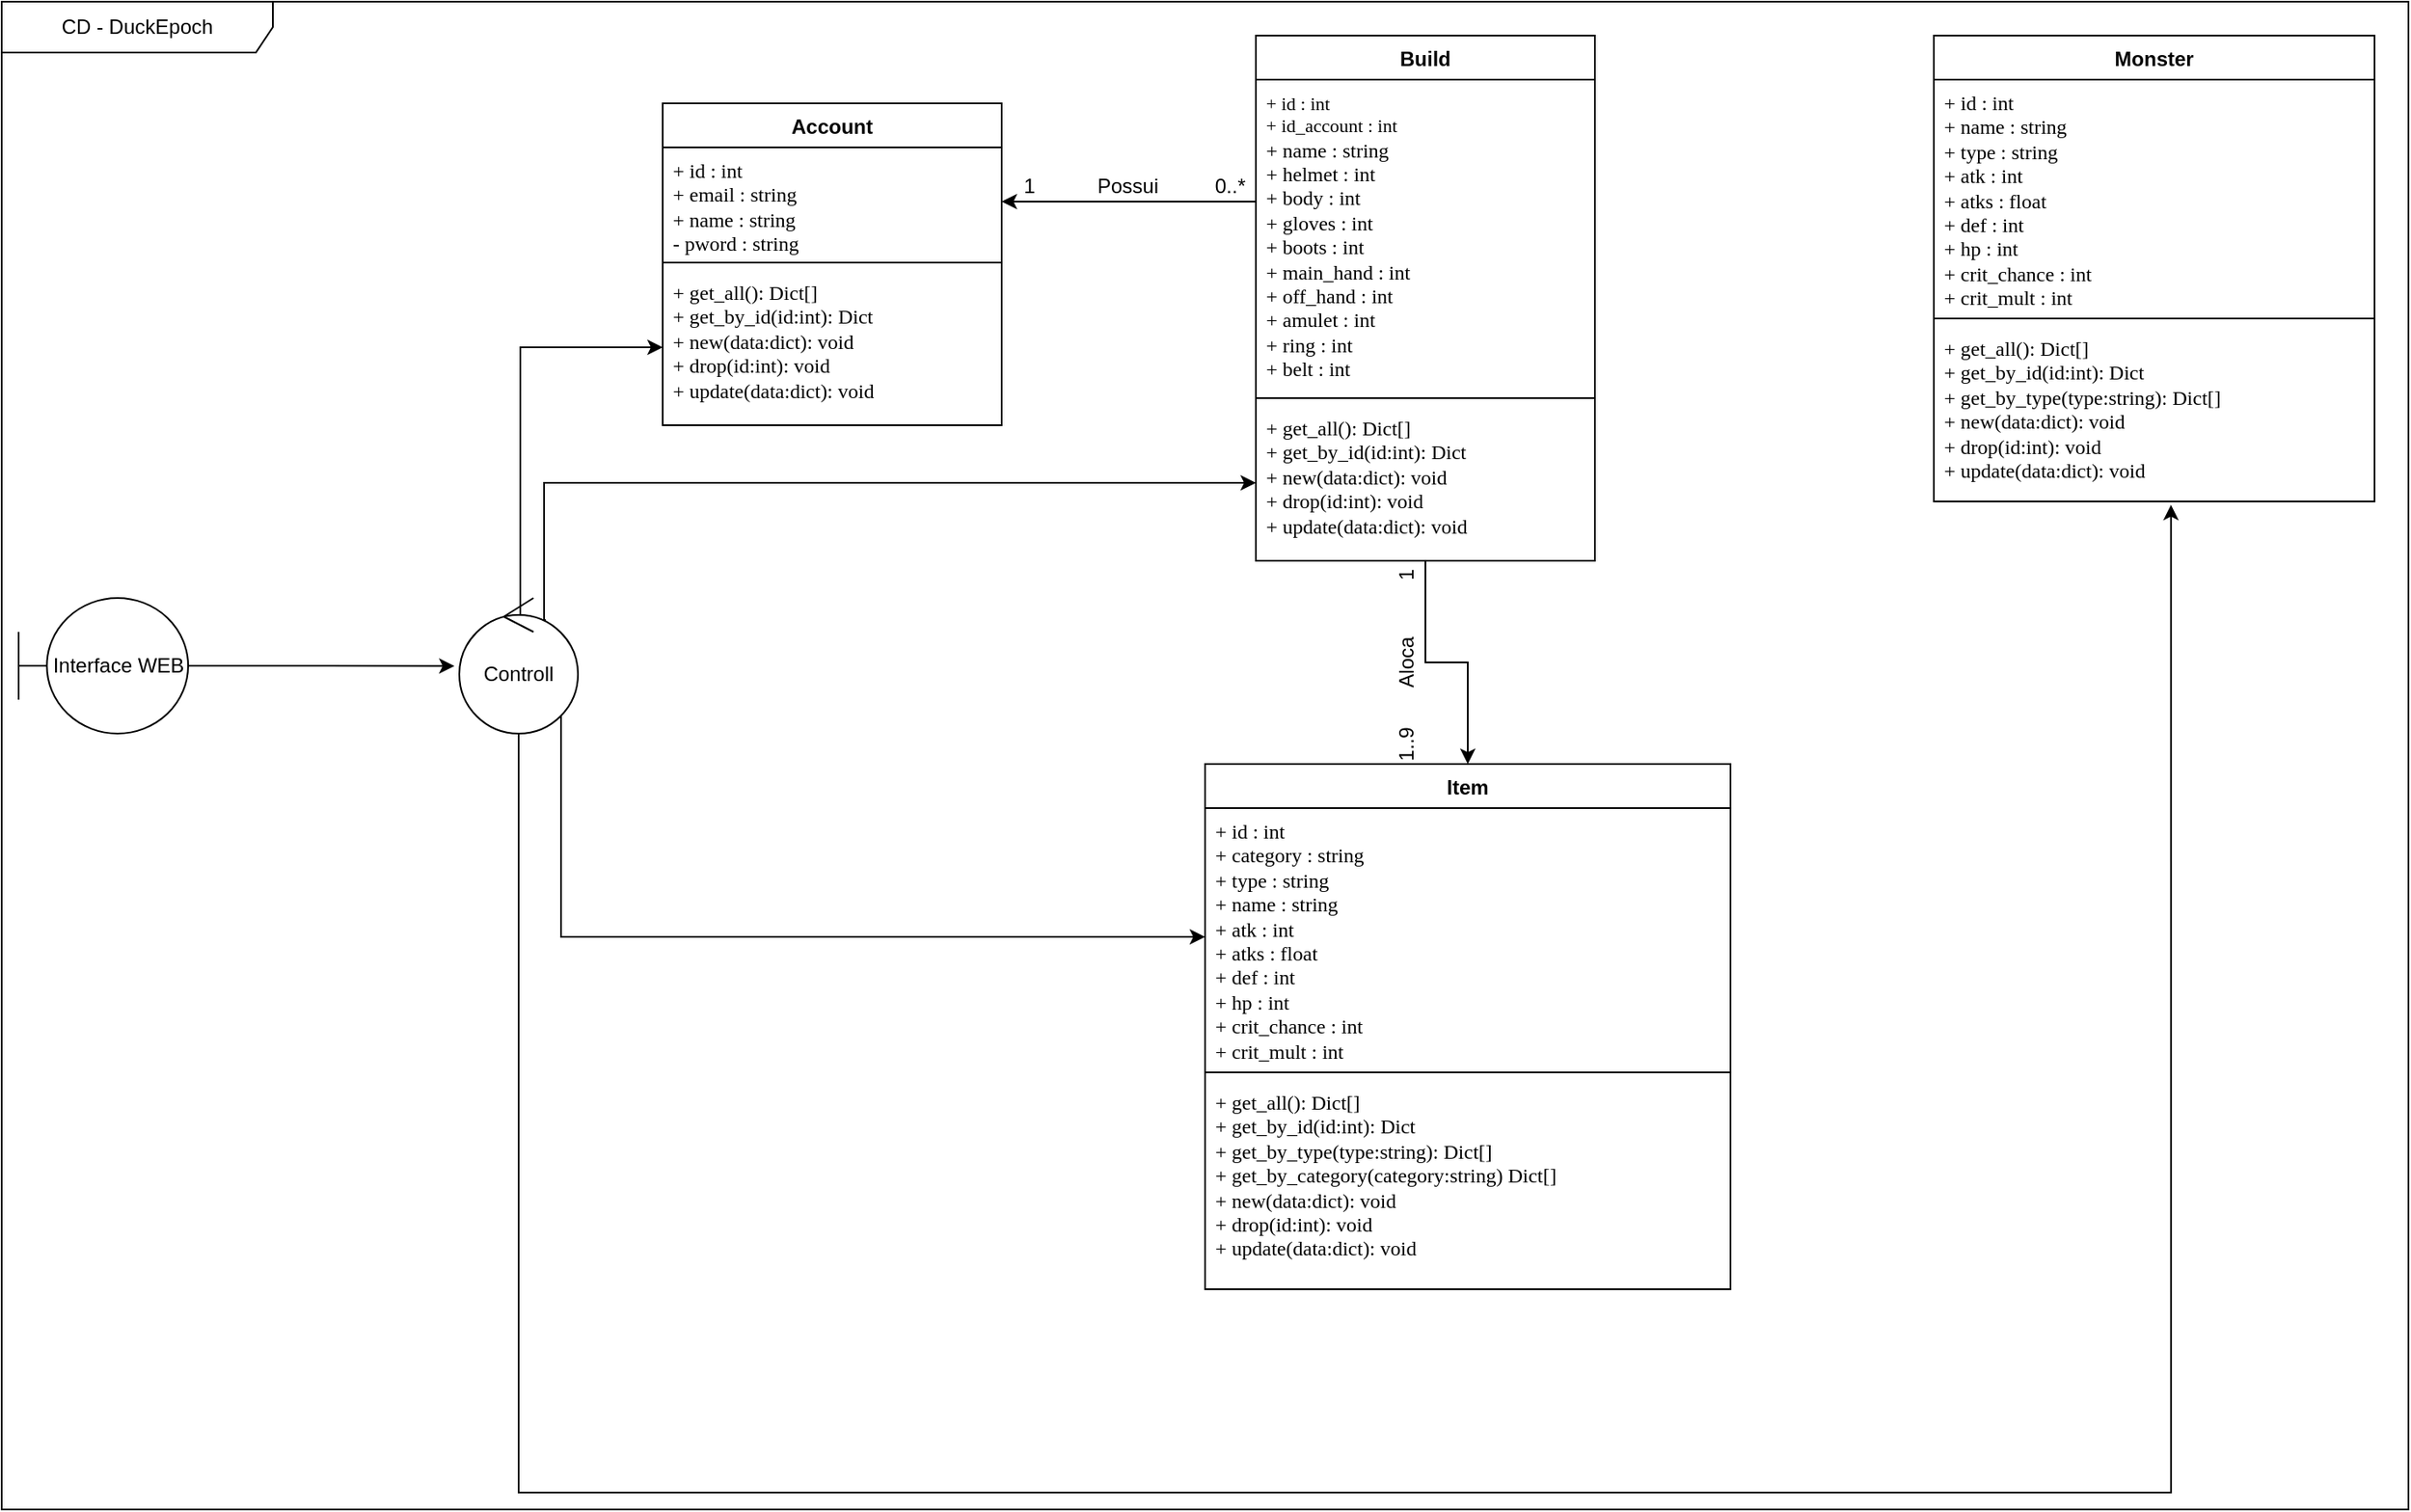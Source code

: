 <mxfile version="24.4.13" type="device">
  <diagram name="Página-1" id="Zj0vyfltJiMhHS-MtXwJ">
    <mxGraphModel dx="2876" dy="1066" grid="1" gridSize="10" guides="1" tooltips="1" connect="1" arrows="1" fold="1" page="1" pageScale="1" pageWidth="827" pageHeight="1169" math="0" shadow="0">
      <root>
        <mxCell id="0" />
        <mxCell id="1" parent="0" />
        <mxCell id="OvgM6n4Q3ythq3tQk2cq-47" style="edgeStyle=orthogonalEdgeStyle;rounded=0;orthogonalLoop=1;jettySize=auto;html=1;entryX=0;entryY=0.5;entryDx=0;entryDy=0;exitX=0.514;exitY=0.125;exitDx=0;exitDy=0;exitPerimeter=0;" edge="1" parent="1" source="OvgM6n4Q3ythq3tQk2cq-8" target="OvgM6n4Q3ythq3tQk2cq-28">
          <mxGeometry relative="1" as="geometry" />
        </mxCell>
        <mxCell id="OvgM6n4Q3ythq3tQk2cq-48" style="edgeStyle=orthogonalEdgeStyle;rounded=0;orthogonalLoop=1;jettySize=auto;html=1;entryX=0;entryY=0.5;entryDx=0;entryDy=0;exitX=0.729;exitY=0.163;exitDx=0;exitDy=0;exitPerimeter=0;" edge="1" parent="1" source="OvgM6n4Q3ythq3tQk2cq-8" target="OvgM6n4Q3ythq3tQk2cq-32">
          <mxGeometry relative="1" as="geometry">
            <Array as="points">
              <mxPoint x="-420" y="415" />
              <mxPoint x="-420" y="334" />
            </Array>
          </mxGeometry>
        </mxCell>
        <mxCell id="OvgM6n4Q3ythq3tQk2cq-52" style="edgeStyle=orthogonalEdgeStyle;rounded=0;orthogonalLoop=1;jettySize=auto;html=1;entryX=0;entryY=0.5;entryDx=0;entryDy=0;" edge="1" parent="1" source="OvgM6n4Q3ythq3tQk2cq-8" target="OvgM6n4Q3ythq3tQk2cq-38">
          <mxGeometry relative="1" as="geometry">
            <Array as="points">
              <mxPoint x="-410" y="602" />
            </Array>
          </mxGeometry>
        </mxCell>
        <mxCell id="OvgM6n4Q3ythq3tQk2cq-8" value="Controll" style="ellipse;shape=umlControl;whiteSpace=wrap;html=1;" vertex="1" parent="1">
          <mxGeometry x="-470" y="402" width="70" height="80" as="geometry" />
        </mxCell>
        <mxCell id="OvgM6n4Q3ythq3tQk2cq-9" value="Interface WEB" style="shape=umlBoundary;whiteSpace=wrap;html=1;" vertex="1" parent="1">
          <mxGeometry x="-730" y="402" width="100" height="80" as="geometry" />
        </mxCell>
        <mxCell id="OvgM6n4Q3ythq3tQk2cq-25" value="Account" style="swimlane;fontStyle=1;align=center;verticalAlign=top;childLayout=stackLayout;horizontal=1;startSize=26;horizontalStack=0;resizeParent=1;resizeParentMax=0;resizeLast=0;collapsible=1;marginBottom=0;whiteSpace=wrap;html=1;" vertex="1" parent="1">
          <mxGeometry x="-350" y="110" width="200" height="190" as="geometry" />
        </mxCell>
        <mxCell id="OvgM6n4Q3ythq3tQk2cq-26" value="+ id : int&lt;div&gt;+ email : string&lt;/div&gt;&lt;div&gt;+ name : string&lt;/div&gt;&lt;div&gt;- pword : string&lt;/div&gt;" style="text;strokeColor=none;fillColor=none;align=left;verticalAlign=top;spacingLeft=4;spacingRight=4;overflow=hidden;rotatable=0;points=[[0,0.5],[1,0.5]];portConstraint=eastwest;whiteSpace=wrap;html=1;fontFamily=Lucida Console;" vertex="1" parent="OvgM6n4Q3ythq3tQk2cq-25">
          <mxGeometry y="26" width="200" height="64" as="geometry" />
        </mxCell>
        <mxCell id="OvgM6n4Q3ythq3tQk2cq-27" value="" style="line;strokeWidth=1;fillColor=none;align=left;verticalAlign=middle;spacingTop=-1;spacingLeft=3;spacingRight=3;rotatable=0;labelPosition=right;points=[];portConstraint=eastwest;strokeColor=inherit;" vertex="1" parent="OvgM6n4Q3ythq3tQk2cq-25">
          <mxGeometry y="90" width="200" height="8" as="geometry" />
        </mxCell>
        <mxCell id="OvgM6n4Q3ythq3tQk2cq-28" value="&lt;font face=&quot;Lucida Console&quot;&gt;+ get_all(): Dict[]&lt;/font&gt;&lt;div&gt;&lt;font face=&quot;Lucida Console&quot;&gt;+ get_by_id(id:int):&amp;nbsp;&lt;/font&gt;&lt;span style=&quot;font-family: &amp;quot;Lucida Console&amp;quot;; background-color: initial;&quot;&gt;Dict&lt;/span&gt;&lt;/div&gt;&lt;div&gt;&lt;font face=&quot;Lucida Console&quot;&gt;+ new(data:dict): void&lt;/font&gt;&lt;/div&gt;&lt;div&gt;&lt;font face=&quot;Lucida Console&quot;&gt;+ drop(id:int): void&lt;/font&gt;&lt;/div&gt;&lt;div&gt;&lt;font face=&quot;Lucida Console&quot;&gt;+ update(data:dict): void&lt;/font&gt;&lt;/div&gt;" style="text;strokeColor=none;fillColor=none;align=left;verticalAlign=top;spacingLeft=4;spacingRight=4;overflow=hidden;rotatable=0;points=[[0,0.5],[1,0.5]];portConstraint=eastwest;whiteSpace=wrap;html=1;" vertex="1" parent="OvgM6n4Q3ythq3tQk2cq-25">
          <mxGeometry y="98" width="200" height="92" as="geometry" />
        </mxCell>
        <mxCell id="OvgM6n4Q3ythq3tQk2cq-29" value="Build" style="swimlane;fontStyle=1;align=center;verticalAlign=top;childLayout=stackLayout;horizontal=1;startSize=26;horizontalStack=0;resizeParent=1;resizeParentMax=0;resizeLast=0;collapsible=1;marginBottom=0;whiteSpace=wrap;html=1;" vertex="1" parent="1">
          <mxGeometry y="70" width="200" height="310" as="geometry" />
        </mxCell>
        <mxCell id="OvgM6n4Q3ythq3tQk2cq-30" value="&lt;div style=&quot;&quot;&gt;&lt;font style=&quot;font-size: 11px;&quot;&gt;+ id : int&lt;/font&gt;&lt;div style=&quot;font-size: 11px;&quot;&gt;&lt;font&gt;+ id_account : int&lt;br&gt;&lt;/font&gt;&lt;div&gt;&lt;span style=&quot;background-color: initial;&quot;&gt;&lt;font style=&quot;font-size: 12px;&quot;&gt;+ name : string&lt;/font&gt;&lt;/span&gt;&lt;/div&gt;&lt;/div&gt;&lt;div style=&quot;&quot;&gt;&lt;span style=&quot;background-color: initial;&quot;&gt;&lt;font&gt;+ helmet : int&lt;/font&gt;&lt;/span&gt;&lt;/div&gt;&lt;div style=&quot;&quot;&gt;&lt;font&gt;&lt;span style=&quot;background-color: initial;&quot;&gt;+ body : int&lt;/span&gt;&lt;br&gt;&lt;/font&gt;&lt;/div&gt;&lt;div style=&quot;&quot;&gt;&lt;font&gt;&lt;span style=&quot;background-color: initial;&quot;&gt;+ gloves : int&lt;/span&gt;&lt;br&gt;&lt;/font&gt;&lt;/div&gt;&lt;div style=&quot;&quot;&gt;&lt;font&gt;&lt;span style=&quot;background-color: initial;&quot;&gt;+ boots : int&lt;/span&gt;&lt;br&gt;&lt;/font&gt;&lt;/div&gt;&lt;div style=&quot;&quot;&gt;&lt;font&gt;&lt;span style=&quot;background-color: initial;&quot;&gt;+ main_hand : int&lt;/span&gt;&lt;br&gt;&lt;/font&gt;&lt;/div&gt;&lt;div style=&quot;&quot;&gt;&lt;font&gt;&lt;span style=&quot;background-color: initial;&quot;&gt;+ off_hand : int&lt;/span&gt;&lt;br&gt;&lt;/font&gt;&lt;/div&gt;&lt;div style=&quot;&quot;&gt;&lt;font&gt;&lt;span style=&quot;background-color: initial;&quot;&gt;+ amulet : int&lt;/span&gt;&lt;br&gt;&lt;/font&gt;&lt;/div&gt;&lt;div style=&quot;&quot;&gt;&lt;span style=&quot;background-color: initial;&quot;&gt;&lt;font&gt;+ ring : int&lt;/font&gt;&lt;/span&gt;&lt;br&gt;&lt;/div&gt;&lt;div style=&quot;&quot;&gt;&lt;span style=&quot;background-color: initial;&quot;&gt;+ belt : int&lt;/span&gt;&lt;/div&gt;&lt;/div&gt;" style="text;strokeColor=none;fillColor=none;align=left;verticalAlign=top;spacingLeft=4;spacingRight=4;overflow=hidden;rotatable=0;points=[[0,0.5],[1,0.5]];portConstraint=eastwest;whiteSpace=wrap;html=1;fontFamily=Lucida Console;" vertex="1" parent="OvgM6n4Q3ythq3tQk2cq-29">
          <mxGeometry y="26" width="200" height="184" as="geometry" />
        </mxCell>
        <mxCell id="OvgM6n4Q3ythq3tQk2cq-31" value="" style="line;strokeWidth=1;fillColor=none;align=left;verticalAlign=middle;spacingTop=-1;spacingLeft=3;spacingRight=3;rotatable=0;labelPosition=right;points=[];portConstraint=eastwest;strokeColor=inherit;" vertex="1" parent="OvgM6n4Q3ythq3tQk2cq-29">
          <mxGeometry y="210" width="200" height="8" as="geometry" />
        </mxCell>
        <mxCell id="OvgM6n4Q3ythq3tQk2cq-32" value="&lt;font face=&quot;Lucida Console&quot;&gt;+ get_all(): Dict[]&lt;/font&gt;&lt;div&gt;&lt;font face=&quot;Lucida Console&quot;&gt;+ get_by_id(id:int):&amp;nbsp;&lt;/font&gt;&lt;span style=&quot;font-family: &amp;quot;Lucida Console&amp;quot;; background-color: initial;&quot;&gt;Dict&lt;/span&gt;&lt;/div&gt;&lt;div&gt;&lt;font face=&quot;Lucida Console&quot;&gt;+ new(data:dict): void&lt;/font&gt;&lt;/div&gt;&lt;div&gt;&lt;font face=&quot;Lucida Console&quot;&gt;+ drop(id:int): void&lt;/font&gt;&lt;/div&gt;&lt;div&gt;&lt;font face=&quot;Lucida Console&quot;&gt;+ update(data:dict): void&lt;/font&gt;&lt;/div&gt;" style="text;strokeColor=none;fillColor=none;align=left;verticalAlign=top;spacingLeft=4;spacingRight=4;overflow=hidden;rotatable=0;points=[[0,0.5],[1,0.5]];portConstraint=eastwest;whiteSpace=wrap;html=1;" vertex="1" parent="OvgM6n4Q3ythq3tQk2cq-29">
          <mxGeometry y="218" width="200" height="92" as="geometry" />
        </mxCell>
        <mxCell id="OvgM6n4Q3ythq3tQk2cq-33" value="Monster" style="swimlane;fontStyle=1;align=center;verticalAlign=top;childLayout=stackLayout;horizontal=1;startSize=26;horizontalStack=0;resizeParent=1;resizeParentMax=0;resizeLast=0;collapsible=1;marginBottom=0;whiteSpace=wrap;html=1;" vertex="1" parent="1">
          <mxGeometry x="400" y="70" width="260" height="275" as="geometry" />
        </mxCell>
        <mxCell id="OvgM6n4Q3ythq3tQk2cq-34" value="+ id : int&lt;div&gt;+ name : string&lt;br&gt;&lt;/div&gt;&lt;div&gt;+ type : string&lt;br&gt;&lt;/div&gt;&lt;div&gt;+ atk : int&lt;br&gt;&lt;/div&gt;&lt;div&gt;+ atks : float&lt;br&gt;&lt;/div&gt;&lt;div&gt;+ def : int&lt;/div&gt;&lt;div&gt;+ hp : int&lt;br&gt;&lt;/div&gt;&lt;div&gt;+ crit_chance : int&lt;br&gt;&lt;/div&gt;&lt;div&gt;+ crit_mult : int&lt;br&gt;&lt;/div&gt;" style="text;strokeColor=none;fillColor=none;align=left;verticalAlign=top;spacingLeft=4;spacingRight=4;overflow=hidden;rotatable=0;points=[[0,0.5],[1,0.5]];portConstraint=eastwest;whiteSpace=wrap;html=1;fontFamily=Lucida Console;" vertex="1" parent="OvgM6n4Q3ythq3tQk2cq-33">
          <mxGeometry y="26" width="260" height="137" as="geometry" />
        </mxCell>
        <mxCell id="OvgM6n4Q3ythq3tQk2cq-35" value="" style="line;strokeWidth=1;fillColor=none;align=left;verticalAlign=middle;spacingTop=-1;spacingLeft=3;spacingRight=3;rotatable=0;labelPosition=right;points=[];portConstraint=eastwest;strokeColor=inherit;" vertex="1" parent="OvgM6n4Q3ythq3tQk2cq-33">
          <mxGeometry y="163" width="260" height="8" as="geometry" />
        </mxCell>
        <mxCell id="OvgM6n4Q3ythq3tQk2cq-36" value="&lt;font face=&quot;Lucida Console&quot;&gt;+ get_all(): Dict[]&lt;/font&gt;&lt;div&gt;&lt;font face=&quot;Lucida Console&quot;&gt;+ get_by_id(id:int): Dict&lt;/font&gt;&lt;/div&gt;&lt;div&gt;&lt;font face=&quot;Lucida Console&quot;&gt;+ get_by_type(type:string): Dict[]&lt;/font&gt;&lt;/div&gt;&lt;div&gt;&lt;font face=&quot;Lucida Console&quot;&gt;+ new(data:dict): void&lt;/font&gt;&lt;/div&gt;&lt;div&gt;&lt;font face=&quot;Lucida Console&quot;&gt;+ drop(id:int): void&lt;/font&gt;&lt;/div&gt;&lt;div&gt;&lt;font face=&quot;Lucida Console&quot;&gt;+ update(data:dict): void&lt;/font&gt;&lt;/div&gt;" style="text;strokeColor=none;fillColor=none;align=left;verticalAlign=top;spacingLeft=4;spacingRight=4;overflow=hidden;rotatable=0;points=[[0,0.5],[1,0.5]];portConstraint=eastwest;whiteSpace=wrap;html=1;" vertex="1" parent="OvgM6n4Q3ythq3tQk2cq-33">
          <mxGeometry y="171" width="260" height="104" as="geometry" />
        </mxCell>
        <mxCell id="OvgM6n4Q3ythq3tQk2cq-37" value="Item" style="swimlane;fontStyle=1;align=center;verticalAlign=top;childLayout=stackLayout;horizontal=1;startSize=26;horizontalStack=0;resizeParent=1;resizeParentMax=0;resizeLast=0;collapsible=1;marginBottom=0;whiteSpace=wrap;html=1;" vertex="1" parent="1">
          <mxGeometry x="-30" y="500" width="310" height="310" as="geometry" />
        </mxCell>
        <mxCell id="OvgM6n4Q3ythq3tQk2cq-38" value="+ id : int&lt;div&gt;+ category : string&lt;/div&gt;&lt;div&gt;+ type : string&lt;/div&gt;&lt;div&gt;+ name : string&lt;/div&gt;&lt;div&gt;+ atk : int&lt;/div&gt;&lt;div&gt;+ atks : float&lt;/div&gt;&lt;div&gt;+ def : int&lt;/div&gt;&lt;div&gt;+ hp : int&lt;/div&gt;&lt;div&gt;+ crit_chance : int&lt;/div&gt;&lt;div&gt;+ crit_mult : int&lt;/div&gt;" style="text;strokeColor=none;fillColor=none;align=left;verticalAlign=top;spacingLeft=4;spacingRight=4;overflow=hidden;rotatable=0;points=[[0,0.5],[1,0.5]];portConstraint=eastwest;whiteSpace=wrap;html=1;fontFamily=Lucida Console;" vertex="1" parent="OvgM6n4Q3ythq3tQk2cq-37">
          <mxGeometry y="26" width="310" height="152" as="geometry" />
        </mxCell>
        <mxCell id="OvgM6n4Q3ythq3tQk2cq-39" value="" style="line;strokeWidth=1;fillColor=none;align=left;verticalAlign=middle;spacingTop=-1;spacingLeft=3;spacingRight=3;rotatable=0;labelPosition=right;points=[];portConstraint=eastwest;strokeColor=inherit;" vertex="1" parent="OvgM6n4Q3ythq3tQk2cq-37">
          <mxGeometry y="178" width="310" height="8" as="geometry" />
        </mxCell>
        <mxCell id="OvgM6n4Q3ythq3tQk2cq-40" value="&lt;font face=&quot;Lucida Console&quot;&gt;+ get_all(): Dict[]&lt;/font&gt;&lt;div&gt;&lt;font face=&quot;Lucida Console&quot;&gt;+ get_by_id(id:int):&amp;nbsp;&lt;/font&gt;&lt;span style=&quot;font-family: &amp;quot;Lucida Console&amp;quot;; background-color: initial;&quot;&gt;Dict&lt;/span&gt;&lt;/div&gt;&lt;div&gt;&lt;span style=&quot;font-family: &amp;quot;Lucida Console&amp;quot;; background-color: initial;&quot;&gt;+ get_by_type(type:string): Dict[]&lt;/span&gt;&lt;/div&gt;&lt;div&gt;&lt;span style=&quot;font-family: &amp;quot;Lucida Console&amp;quot;; background-color: initial;&quot;&gt;+ get_by_category(category:string) Dict[]&lt;/span&gt;&lt;/div&gt;&lt;div&gt;&lt;font face=&quot;Lucida Console&quot;&gt;+ new(data:dict): void&lt;/font&gt;&lt;/div&gt;&lt;div&gt;&lt;font face=&quot;Lucida Console&quot;&gt;+ drop(id:int): void&lt;/font&gt;&lt;/div&gt;&lt;div&gt;&lt;font face=&quot;Lucida Console&quot;&gt;+ update(data:dict): void&lt;/font&gt;&lt;/div&gt;" style="text;strokeColor=none;fillColor=none;align=left;verticalAlign=top;spacingLeft=4;spacingRight=4;overflow=hidden;rotatable=0;points=[[0,0.5],[1,0.5]];portConstraint=eastwest;whiteSpace=wrap;html=1;" vertex="1" parent="OvgM6n4Q3ythq3tQk2cq-37">
          <mxGeometry y="186" width="310" height="124" as="geometry" />
        </mxCell>
        <mxCell id="OvgM6n4Q3ythq3tQk2cq-41" value="" style="edgeStyle=orthogonalEdgeStyle;rounded=0;orthogonalLoop=1;jettySize=auto;html=1;exitX=1;exitY=0.5;exitDx=0;exitDy=0;entryX=0;entryY=0.391;entryDx=0;entryDy=0;entryPerimeter=0;startArrow=classic;startFill=1;endArrow=none;endFill=0;" edge="1" parent="1" source="OvgM6n4Q3ythq3tQk2cq-26" target="OvgM6n4Q3ythq3tQk2cq-30">
          <mxGeometry x="0.002" y="28" relative="1" as="geometry">
            <mxPoint as="offset" />
          </mxGeometry>
        </mxCell>
        <mxCell id="OvgM6n4Q3ythq3tQk2cq-42" value="1&amp;nbsp; &amp;nbsp; &amp;nbsp; &amp;nbsp; &amp;nbsp; &amp;nbsp;Possui&amp;nbsp; &amp;nbsp; &amp;nbsp; &amp;nbsp; &amp;nbsp; 0..*" style="text;html=1;align=center;verticalAlign=middle;resizable=0;points=[];autosize=1;strokeColor=none;fillColor=none;" vertex="1" parent="1">
          <mxGeometry x="-147" y="144" width="150" height="30" as="geometry" />
        </mxCell>
        <mxCell id="OvgM6n4Q3ythq3tQk2cq-43" style="edgeStyle=orthogonalEdgeStyle;rounded=0;orthogonalLoop=1;jettySize=auto;html=1;exitX=0.5;exitY=0;exitDx=0;exitDy=0;entryX=0.5;entryY=0.996;entryDx=0;entryDy=0;entryPerimeter=0;endArrow=none;endFill=0;startArrow=classic;startFill=1;" edge="1" parent="1" source="OvgM6n4Q3ythq3tQk2cq-37" target="OvgM6n4Q3ythq3tQk2cq-32">
          <mxGeometry relative="1" as="geometry" />
        </mxCell>
        <mxCell id="OvgM6n4Q3ythq3tQk2cq-44" value="1..9&amp;nbsp; &amp;nbsp; &amp;nbsp; &amp;nbsp;Aloca&amp;nbsp; &amp;nbsp; &amp;nbsp; &amp;nbsp; &amp;nbsp; 1" style="text;html=1;align=center;verticalAlign=middle;resizable=0;points=[];autosize=1;strokeColor=none;fillColor=none;rotation=-90;" vertex="1" parent="1">
          <mxGeometry x="19" y="427" width="140" height="30" as="geometry" />
        </mxCell>
        <mxCell id="OvgM6n4Q3ythq3tQk2cq-46" style="edgeStyle=orthogonalEdgeStyle;rounded=0;orthogonalLoop=1;jettySize=auto;html=1;entryX=-0.041;entryY=0.502;entryDx=0;entryDy=0;entryPerimeter=0;" edge="1" parent="1" source="OvgM6n4Q3ythq3tQk2cq-9" target="OvgM6n4Q3ythq3tQk2cq-8">
          <mxGeometry relative="1" as="geometry" />
        </mxCell>
        <mxCell id="OvgM6n4Q3ythq3tQk2cq-51" style="edgeStyle=orthogonalEdgeStyle;rounded=0;orthogonalLoop=1;jettySize=auto;html=1;entryX=0.538;entryY=1.019;entryDx=0;entryDy=0;entryPerimeter=0;" edge="1" parent="1" source="OvgM6n4Q3ythq3tQk2cq-8" target="OvgM6n4Q3ythq3tQk2cq-36">
          <mxGeometry relative="1" as="geometry">
            <Array as="points">
              <mxPoint x="-435" y="930" />
              <mxPoint x="540" y="930" />
            </Array>
          </mxGeometry>
        </mxCell>
        <mxCell id="OvgM6n4Q3ythq3tQk2cq-53" value="CD - DuckEpoch" style="shape=umlFrame;whiteSpace=wrap;html=1;pointerEvents=0;recursiveResize=0;container=1;collapsible=0;width=160;" vertex="1" parent="1">
          <mxGeometry x="-740" y="50" width="1420" height="890" as="geometry" />
        </mxCell>
      </root>
    </mxGraphModel>
  </diagram>
</mxfile>
